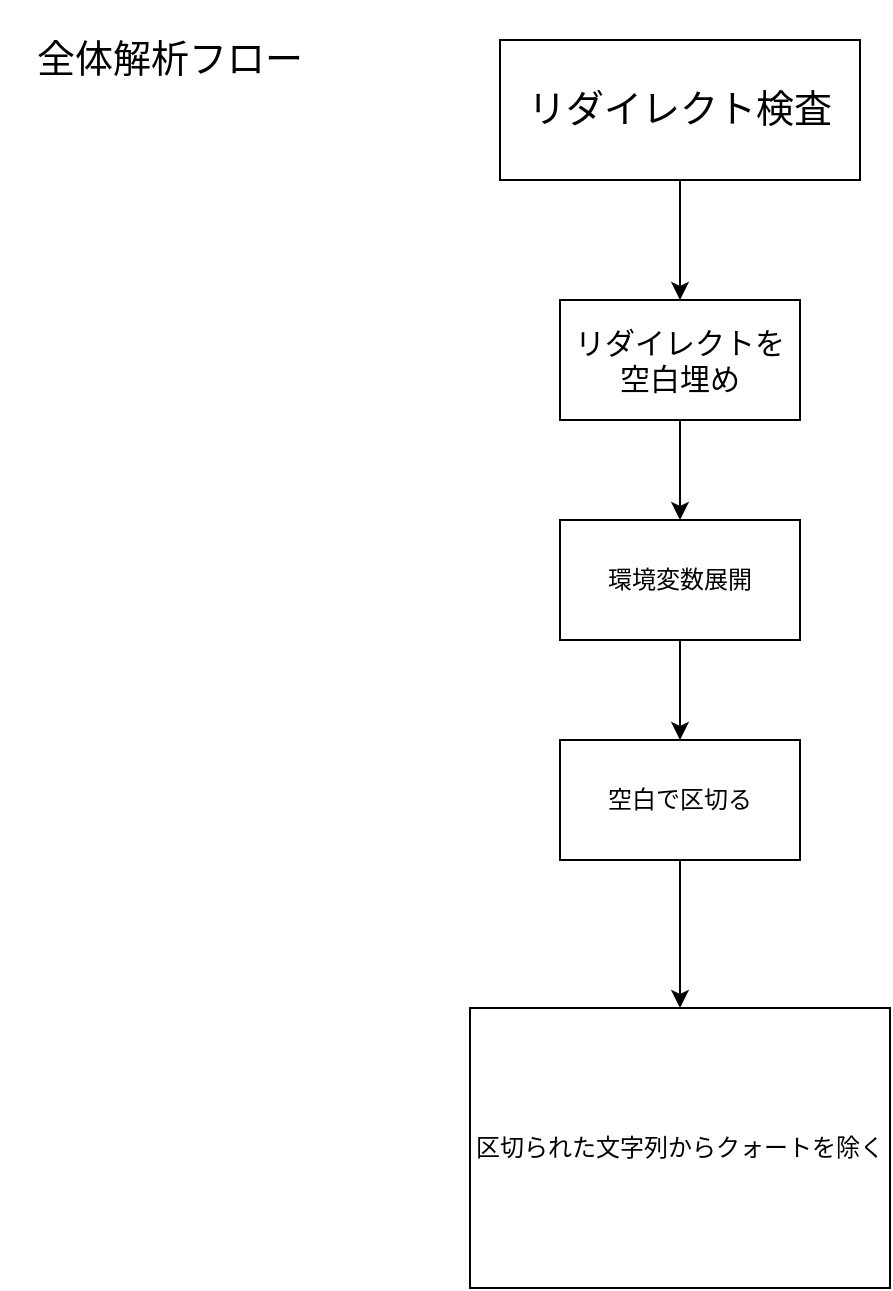 <mxfile version="14.2.4" type="embed" pages="4">
    <diagram id="fK72UYC66P_CQEnEVLS-" name="parse_flow">
        <mxGraphModel dx="1327" dy="1129" grid="1" gridSize="10" guides="1" tooltips="1" connect="1" arrows="1" fold="1" page="1" pageScale="1" pageWidth="827" pageHeight="1169" math="0" shadow="0">
            <root>
                <mxCell id="0"/>
                <mxCell id="1" parent="0"/>
                <mxCell id="5" value="全体解析フロー" style="text;html=1;strokeColor=none;fillColor=none;align=center;verticalAlign=middle;whiteSpace=wrap;rounded=0;fontSize=19;" parent="1" vertex="1">
                    <mxGeometry x="20" y="10" width="170" height="60" as="geometry"/>
                </mxCell>
                <mxCell id="8" style="edgeStyle=orthogonalEdgeStyle;rounded=0;orthogonalLoop=1;jettySize=auto;html=1;entryX=0.5;entryY=0;entryDx=0;entryDy=0;fontSize=15;" parent="1" source="6" target="7" edge="1">
                    <mxGeometry relative="1" as="geometry"/>
                </mxCell>
                <mxCell id="6" value="リダイレクト検査" style="rounded=0;whiteSpace=wrap;html=1;fontSize=19;" parent="1" vertex="1">
                    <mxGeometry x="270" y="30" width="180" height="70" as="geometry"/>
                </mxCell>
                <mxCell id="12" style="edgeStyle=orthogonalEdgeStyle;rounded=0;orthogonalLoop=1;jettySize=auto;html=1;entryX=0.5;entryY=0;entryDx=0;entryDy=0;fontSize=12;" parent="1" source="7" target="9" edge="1">
                    <mxGeometry relative="1" as="geometry"/>
                </mxCell>
                <mxCell id="7" value="リダイレクトを空白埋め" style="rounded=0;whiteSpace=wrap;html=1;fontSize=15;" parent="1" vertex="1">
                    <mxGeometry x="300" y="160" width="120" height="60" as="geometry"/>
                </mxCell>
                <mxCell id="13" style="edgeStyle=orthogonalEdgeStyle;rounded=0;orthogonalLoop=1;jettySize=auto;html=1;entryX=0.5;entryY=0;entryDx=0;entryDy=0;fontSize=12;" parent="1" source="9" target="10" edge="1">
                    <mxGeometry relative="1" as="geometry"/>
                </mxCell>
                <mxCell id="9" value="環境変数展開" style="rounded=0;whiteSpace=wrap;html=1;fontSize=12;" parent="1" vertex="1">
                    <mxGeometry x="300" y="270" width="120" height="60" as="geometry"/>
                </mxCell>
                <mxCell id="14" style="edgeStyle=orthogonalEdgeStyle;rounded=0;orthogonalLoop=1;jettySize=auto;html=1;entryX=0.5;entryY=0;entryDx=0;entryDy=0;fontSize=12;" parent="1" source="10" target="11" edge="1">
                    <mxGeometry relative="1" as="geometry"/>
                </mxCell>
                <mxCell id="10" value="空白で区切る" style="rounded=0;whiteSpace=wrap;html=1;fontSize=12;" parent="1" vertex="1">
                    <mxGeometry x="300" y="380" width="120" height="60" as="geometry"/>
                </mxCell>
                <mxCell id="11" value="区切られた文字列からクォートを除く" style="rounded=0;whiteSpace=wrap;html=1;fontSize=12;" parent="1" vertex="1">
                    <mxGeometry x="255" y="514" width="210" height="140" as="geometry"/>
                </mxCell>
            </root>
        </mxGraphModel>
    </diagram>
    <diagram id="UBgu6QXrcp8UqjYOTe2U" name="redirect_inspect_flow">
        <mxGraphModel grid="1" gridSize="10" guides="1" tooltips="1" connect="1" arrows="1" page="1" fold="1" pageScale="1" pageWidth="827" pageHeight="1169" math="0" shadow="0">
            <root>
                <mxCell id="vghjAD6RKHPdX0XweGQ7-0"/>
                <mxCell id="vghjAD6RKHPdX0XweGQ7-1" parent="vghjAD6RKHPdX0XweGQ7-0"/>
                <mxCell id="vghjAD6RKHPdX0XweGQ7-15" style="edgeStyle=orthogonalEdgeStyle;rounded=0;orthogonalLoop=1;jettySize=auto;html=1;fontSize=12;entryX=0.438;entryY=0.026;entryDx=0;entryDy=0;entryPerimeter=0;" parent="vghjAD6RKHPdX0XweGQ7-1" source="vghjAD6RKHPdX0XweGQ7-8" target="w_zK68qkRcGFk_lAMG7C-15" edge="1">
                    <mxGeometry relative="1" as="geometry">
                        <mxPoint x="350" y="650" as="targetPoint"/>
                    </mxGeometry>
                </mxCell>
                <mxCell id="Fy9EsiGVe3YE7plYE6k1-2" style="edgeStyle=orthogonalEdgeStyle;rounded=0;orthogonalLoop=1;jettySize=auto;html=1;entryX=0.5;entryY=0;entryDx=0;entryDy=0;fontSize=12;" parent="vghjAD6RKHPdX0XweGQ7-1" source="vghjAD6RKHPdX0XweGQ7-8" target="Fy9EsiGVe3YE7plYE6k1-1" edge="1">
                    <mxGeometry relative="1" as="geometry"/>
                </mxCell>
                <mxCell id="vghjAD6RKHPdX0XweGQ7-8" value="リダイレクト文字か？" style="rhombus;whiteSpace=wrap;html=1;fontSize=12;" parent="vghjAD6RKHPdX0XweGQ7-1" vertex="1">
                    <mxGeometry x="247.5" y="-80" width="190" height="80" as="geometry"/>
                </mxCell>
                <mxCell id="w_zK68qkRcGFk_lAMG7C-4" style="edgeStyle=orthogonalEdgeStyle;rounded=0;orthogonalLoop=1;jettySize=auto;html=1;entryX=0.5;entryY=0;entryDx=0;entryDy=0;fontSize=12;" parent="vghjAD6RKHPdX0XweGQ7-1" source="vghjAD6RKHPdX0XweGQ7-9" target="w_zK68qkRcGFk_lAMG7C-3" edge="1">
                    <mxGeometry relative="1" as="geometry"/>
                </mxCell>
                <mxCell id="diePPB6mzHixm3dDnXwc-16" style="edgeStyle=orthogonalEdgeStyle;rounded=0;orthogonalLoop=1;jettySize=auto;html=1;entryX=0.5;entryY=0;entryDx=0;entryDy=0;" edge="1" parent="vghjAD6RKHPdX0XweGQ7-1" source="vghjAD6RKHPdX0XweGQ7-9" target="diePPB6mzHixm3dDnXwc-8">
                    <mxGeometry relative="1" as="geometry"/>
                </mxCell>
                <mxCell id="vghjAD6RKHPdX0XweGQ7-9" value="ambigous redirectにあたるか？" style="rhombus;whiteSpace=wrap;html=1;fontSize=12;" parent="vghjAD6RKHPdX0XweGQ7-1" vertex="1">
                    <mxGeometry x="475" y="310" width="190" height="80" as="geometry"/>
                </mxCell>
                <mxCell id="vghjAD6RKHPdX0XweGQ7-20" style="edgeStyle=orthogonalEdgeStyle;rounded=0;orthogonalLoop=1;jettySize=auto;html=1;entryX=0.5;entryY=0;entryDx=0;entryDy=0;fontSize=12;" parent="vghjAD6RKHPdX0XweGQ7-1" source="vghjAD6RKHPdX0XweGQ7-12" target="vghjAD6RKHPdX0XweGQ7-8" edge="1">
                    <mxGeometry relative="1" as="geometry"/>
                </mxCell>
                <mxCell id="vghjAD6RKHPdX0XweGQ7-12" value="終端まで1文字ずつ検査" style="shape=loopLimit;whiteSpace=wrap;html=1;fontSize=12;" parent="vghjAD6RKHPdX0XweGQ7-1" vertex="1">
                    <mxGeometry x="270" y="-200" width="150" height="60" as="geometry"/>
                </mxCell>
                <mxCell id="diePPB6mzHixm3dDnXwc-7" style="edgeStyle=orthogonalEdgeStyle;rounded=0;orthogonalLoop=1;jettySize=auto;html=1;" edge="1" parent="vghjAD6RKHPdX0XweGQ7-1" source="vghjAD6RKHPdX0XweGQ7-13">
                    <mxGeometry relative="1" as="geometry">
                        <mxPoint x="340" y="1120" as="targetPoint"/>
                    </mxGeometry>
                </mxCell>
                <mxCell id="vghjAD6RKHPdX0XweGQ7-13" value="" style="shape=loopLimit;whiteSpace=wrap;html=1;fontSize=12;rotation=-180;" parent="vghjAD6RKHPdX0XweGQ7-1" vertex="1">
                    <mxGeometry x="265" y="1000" width="150" height="60" as="geometry"/>
                </mxCell>
                <mxCell id="w_zK68qkRcGFk_lAMG7C-20" style="edgeStyle=orthogonalEdgeStyle;rounded=0;orthogonalLoop=1;jettySize=auto;html=1;entryX=0.5;entryY=0;entryDx=0;entryDy=0;fontSize=12;" parent="vghjAD6RKHPdX0XweGQ7-1" source="vghjAD6RKHPdX0XweGQ7-18" target="w_zK68qkRcGFk_lAMG7C-19" edge="1">
                    <mxGeometry relative="1" as="geometry"/>
                </mxCell>
                <mxCell id="vghjAD6RKHPdX0XweGQ7-18" value="次の空白までの&lt;br&gt;文字列Aを保存" style="rounded=0;whiteSpace=wrap;html=1;fontSize=12;" parent="vghjAD6RKHPdX0XweGQ7-1" vertex="1">
                    <mxGeometry x="510" y="120" width="120" height="60" as="geometry"/>
                </mxCell>
                <mxCell id="vghjAD6RKHPdX0XweGQ7-22" value="TRUE" style="text;html=1;strokeColor=none;fillColor=none;align=center;verticalAlign=middle;whiteSpace=wrap;rounded=0;fontSize=12;" parent="vghjAD6RKHPdX0XweGQ7-1" vertex="1">
                    <mxGeometry x="480" y="-30" width="40" height="20" as="geometry"/>
                </mxCell>
                <mxCell id="vghjAD6RKHPdX0XweGQ7-23" value="FALSE" style="text;html=1;strokeColor=none;fillColor=none;align=center;verticalAlign=middle;whiteSpace=wrap;rounded=0;fontSize=12;" parent="vghjAD6RKHPdX0XweGQ7-1" vertex="1">
                    <mxGeometry x="360" y="240" width="40" height="20" as="geometry"/>
                </mxCell>
                <mxCell id="diePPB6mzHixm3dDnXwc-13" style="edgeStyle=orthogonalEdgeStyle;rounded=0;orthogonalLoop=1;jettySize=auto;html=1;entryX=0.5;entryY=0;entryDx=0;entryDy=0;" edge="1" parent="vghjAD6RKHPdX0XweGQ7-1" source="w_zK68qkRcGFk_lAMG7C-3" target="diePPB6mzHixm3dDnXwc-11">
                    <mxGeometry relative="1" as="geometry"/>
                </mxCell>
                <mxCell id="w_zK68qkRcGFk_lAMG7C-3" value="文字列Aを使って&lt;br&gt;エラー出力" style="rounded=0;whiteSpace=wrap;html=1;fontSize=12;" parent="vghjAD6RKHPdX0XweGQ7-1" vertex="1">
                    <mxGeometry x="960" y="380" width="120" height="60" as="geometry"/>
                </mxCell>
                <mxCell id="w_zK68qkRcGFk_lAMG7C-6" value="TRUE" style="text;html=1;strokeColor=none;fillColor=none;align=center;verticalAlign=middle;whiteSpace=wrap;rounded=0;fontSize=12;" parent="vghjAD6RKHPdX0XweGQ7-1" vertex="1">
                    <mxGeometry x="800" y="320" width="40" height="20" as="geometry"/>
                </mxCell>
                <mxCell id="w_zK68qkRcGFk_lAMG7C-11" style="edgeStyle=orthogonalEdgeStyle;rounded=0;orthogonalLoop=1;jettySize=auto;html=1;fontSize=12;" parent="vghjAD6RKHPdX0XweGQ7-1" source="w_zK68qkRcGFk_lAMG7C-8" target="w_zK68qkRcGFk_lAMG7C-10" edge="1">
                    <mxGeometry relative="1" as="geometry"/>
                </mxCell>
                <mxCell id="iyTiuh9eluUWenn3p8hs-2" style="edgeStyle=orthogonalEdgeStyle;rounded=0;orthogonalLoop=1;jettySize=auto;html=1;entryX=0.5;entryY=0;entryDx=0;entryDy=0;fontSize=12;" parent="vghjAD6RKHPdX0XweGQ7-1" source="w_zK68qkRcGFk_lAMG7C-8" target="iyTiuh9eluUWenn3p8hs-1" edge="1">
                    <mxGeometry relative="1" as="geometry"/>
                </mxCell>
                <mxCell id="w_zK68qkRcGFk_lAMG7C-8" value="ファイルopenできる？" style="rhombus;whiteSpace=wrap;html=1;fontSize=12;" parent="vghjAD6RKHPdX0XweGQ7-1" vertex="1">
                    <mxGeometry x="480" y="610" width="190" height="60" as="geometry"/>
                </mxCell>
                <mxCell id="n6QM_ZptUsfv8HXUH9g2-1" style="edgeStyle=orthogonalEdgeStyle;rounded=0;orthogonalLoop=1;jettySize=auto;html=1;entryX=0.5;entryY=0;entryDx=0;entryDy=0;" edge="1" parent="vghjAD6RKHPdX0XweGQ7-1" source="w_zK68qkRcGFk_lAMG7C-10" target="n6QM_ZptUsfv8HXUH9g2-0">
                    <mxGeometry relative="1" as="geometry"/>
                </mxCell>
                <mxCell id="w_zK68qkRcGFk_lAMG7C-10" value="文字列Cを使って&lt;br&gt;エラー出力" style="rounded=0;whiteSpace=wrap;html=1;fontSize=12;" parent="vghjAD6RKHPdX0XweGQ7-1" vertex="1">
                    <mxGeometry x="730" y="700" width="120" height="60" as="geometry"/>
                </mxCell>
                <mxCell id="w_zK68qkRcGFk_lAMG7C-14" value="FALSE" style="text;html=1;strokeColor=none;fillColor=none;align=center;verticalAlign=middle;whiteSpace=wrap;rounded=0;fontSize=12;" parent="vghjAD6RKHPdX0XweGQ7-1" vertex="1">
                    <mxGeometry x="710" y="610" width="40" height="20" as="geometry"/>
                </mxCell>
                <mxCell id="w_zK68qkRcGFk_lAMG7C-17" style="edgeStyle=orthogonalEdgeStyle;rounded=0;orthogonalLoop=1;jettySize=auto;html=1;fontSize=12;" parent="vghjAD6RKHPdX0XweGQ7-1" source="w_zK68qkRcGFk_lAMG7C-15" target="vghjAD6RKHPdX0XweGQ7-13" edge="1">
                    <mxGeometry relative="1" as="geometry"/>
                </mxCell>
                <mxCell id="w_zK68qkRcGFk_lAMG7C-15" value="インクリメント" style="rounded=0;whiteSpace=wrap;html=1;fontSize=12;" parent="vghjAD6RKHPdX0XweGQ7-1" vertex="1">
                    <mxGeometry x="280" y="555" width="120" height="60" as="geometry"/>
                </mxCell>
                <mxCell id="w_zK68qkRcGFk_lAMG7C-21" style="edgeStyle=orthogonalEdgeStyle;rounded=0;orthogonalLoop=1;jettySize=auto;html=1;entryX=0.5;entryY=0;entryDx=0;entryDy=0;fontSize=12;" parent="vghjAD6RKHPdX0XweGQ7-1" source="w_zK68qkRcGFk_lAMG7C-19" target="vghjAD6RKHPdX0XweGQ7-9" edge="1">
                    <mxGeometry relative="1" as="geometry"/>
                </mxCell>
                <mxCell id="w_zK68qkRcGFk_lAMG7C-19" value="コピー文字列Aを&lt;br&gt;環境変数展開して&lt;br&gt;文字列Bとして保存" style="rounded=0;whiteSpace=wrap;html=1;fontSize=12;" parent="vghjAD6RKHPdX0XweGQ7-1" vertex="1">
                    <mxGeometry x="510" y="210" width="120" height="60" as="geometry"/>
                </mxCell>
                <mxCell id="rA9VIQPAid6NUo1dX8oT-1" style="edgeStyle=orthogonalEdgeStyle;rounded=0;orthogonalLoop=1;jettySize=auto;html=1;entryX=0.5;entryY=0;entryDx=0;entryDy=0;" edge="1" parent="vghjAD6RKHPdX0XweGQ7-1" source="iyTiuh9eluUWenn3p8hs-1" target="rA9VIQPAid6NUo1dX8oT-0">
                    <mxGeometry relative="1" as="geometry"/>
                </mxCell>
                <mxCell id="iyTiuh9eluUWenn3p8hs-1" value="文字列Aの長さ&lt;br&gt;インクリメント" style="rounded=0;whiteSpace=wrap;html=1;fontSize=12;" parent="vghjAD6RKHPdX0XweGQ7-1" vertex="1">
                    <mxGeometry x="515" y="710" width="120" height="60" as="geometry"/>
                </mxCell>
                <mxCell id="Fy9EsiGVe3YE7plYE6k1-3" style="edgeStyle=orthogonalEdgeStyle;rounded=0;orthogonalLoop=1;jettySize=auto;html=1;entryX=0.5;entryY=0;entryDx=0;entryDy=0;fontSize=12;" parent="vghjAD6RKHPdX0XweGQ7-1" source="Fy9EsiGVe3YE7plYE6k1-1" target="vghjAD6RKHPdX0XweGQ7-18" edge="1">
                    <mxGeometry relative="1" as="geometry"/>
                </mxCell>
                <mxCell id="diePPB6mzHixm3dDnXwc-9" style="edgeStyle=orthogonalEdgeStyle;rounded=0;orthogonalLoop=1;jettySize=auto;html=1;exitX=0.5;exitY=0;exitDx=0;exitDy=0;" edge="1" parent="vghjAD6RKHPdX0XweGQ7-1" source="Fy9EsiGVe3YE7plYE6k1-1">
                    <mxGeometry relative="1" as="geometry">
                        <mxPoint x="570" y="30" as="targetPoint"/>
                    </mxGeometry>
                </mxCell>
                <mxCell id="Fy9EsiGVe3YE7plYE6k1-1" value="空白スキップ" style="rounded=0;whiteSpace=wrap;html=1;fontSize=12;" parent="vghjAD6RKHPdX0XweGQ7-1" vertex="1">
                    <mxGeometry x="510" y="10" width="120" height="60" as="geometry"/>
                </mxCell>
                <mxCell id="Fy9EsiGVe3YE7plYE6k1-4" value="return" style="rounded=0;whiteSpace=wrap;html=1;fontSize=12;" parent="vghjAD6RKHPdX0XweGQ7-1" vertex="1">
                    <mxGeometry x="960" y="620" width="120" height="60" as="geometry"/>
                </mxCell>
                <mxCell id="n6QM_ZptUsfv8HXUH9g2-0" value="return" style="rounded=0;whiteSpace=wrap;html=1;fontSize=12;" vertex="1" parent="vghjAD6RKHPdX0XweGQ7-1">
                    <mxGeometry x="730" y="910" width="120" height="60" as="geometry"/>
                </mxCell>
                <mxCell id="n6QM_ZptUsfv8HXUH9g2-2" value="&lt;h1&gt;リダイレクト検査&lt;/h1&gt;&lt;div&gt;ここでは空ファイル作成と、&lt;br&gt;openできるか、ambigous redirectがないかの検査。そして最終リダイレクト先の決定を行う。&lt;br&gt;&lt;/div&gt;" style="text;html=1;strokeColor=none;fillColor=none;spacing=5;spacingTop=-20;whiteSpace=wrap;overflow=hidden;rounded=0;" vertex="1" parent="vghjAD6RKHPdX0XweGQ7-1">
                    <mxGeometry x="-20" y="-230" width="230" height="120" as="geometry"/>
                </mxCell>
                <mxCell id="diePPB6mzHixm3dDnXwc-1" style="edgeStyle=orthogonalEdgeStyle;rounded=0;orthogonalLoop=1;jettySize=auto;html=1;" edge="1" parent="vghjAD6RKHPdX0XweGQ7-1" source="diePPB6mzHixm3dDnXwc-0" target="vghjAD6RKHPdX0XweGQ7-12">
                    <mxGeometry relative="1" as="geometry"/>
                </mxCell>
                <mxCell id="diePPB6mzHixm3dDnXwc-0" value="最終リダイレクト先構造体のバッファAを作る" style="rounded=0;whiteSpace=wrap;html=1;fontSize=12;" vertex="1" parent="vghjAD6RKHPdX0XweGQ7-1">
                    <mxGeometry x="285" y="-350" width="120" height="60" as="geometry"/>
                </mxCell>
                <mxCell id="diePPB6mzHixm3dDnXwc-2" value="openは&lt;br&gt;リダイレクト文字によって分岐" style="text;html=1;strokeColor=none;fillColor=none;align=center;verticalAlign=middle;whiteSpace=wrap;rounded=0;" vertex="1" parent="vghjAD6RKHPdX0XweGQ7-1">
                    <mxGeometry x="460" y="570" width="110" height="55" as="geometry"/>
                </mxCell>
                <mxCell id="diePPB6mzHixm3dDnXwc-5" style="edgeStyle=orthogonalEdgeStyle;rounded=0;orthogonalLoop=1;jettySize=auto;html=1;entryX=0.289;entryY=0.978;entryDx=0;entryDy=0;entryPerimeter=0;" edge="1" parent="vghjAD6RKHPdX0XweGQ7-1" source="diePPB6mzHixm3dDnXwc-3" target="vghjAD6RKHPdX0XweGQ7-13">
                    <mxGeometry relative="1" as="geometry"/>
                </mxCell>
                <mxCell id="diePPB6mzHixm3dDnXwc-3" value="文字列Cとリダイレクト文字によって、&lt;br&gt;最終リダイレクト先を更新" style="rounded=0;whiteSpace=wrap;html=1;fontSize=12;" vertex="1" parent="vghjAD6RKHPdX0XweGQ7-1">
                    <mxGeometry x="515" y="910" width="120" height="60" as="geometry"/>
                </mxCell>
                <mxCell id="diePPB6mzHixm3dDnXwc-6" value="最終リダイレクト先を&lt;br&gt;実際のリダイレクト先として&lt;br&gt;決定する" style="rounded=0;whiteSpace=wrap;html=1;fontSize=12;" vertex="1" parent="vghjAD6RKHPdX0XweGQ7-1">
                    <mxGeometry x="247.5" y="1120" width="185" height="110" as="geometry"/>
                </mxCell>
                <mxCell id="rA9VIQPAid6NUo1dX8oT-2" style="edgeStyle=orthogonalEdgeStyle;rounded=0;orthogonalLoop=1;jettySize=auto;html=1;entryX=0.5;entryY=0;entryDx=0;entryDy=0;" edge="1" parent="vghjAD6RKHPdX0XweGQ7-1" source="rA9VIQPAid6NUo1dX8oT-0" target="diePPB6mzHixm3dDnXwc-3">
                    <mxGeometry relative="1" as="geometry"/>
                </mxCell>
                <mxCell id="rA9VIQPAid6NUo1dX8oT-0" value="文字列A,Bのfree" style="rounded=0;whiteSpace=wrap;html=1;fontSize=12;" vertex="1" parent="vghjAD6RKHPdX0XweGQ7-1">
                    <mxGeometry x="515" y="810" width="120" height="60" as="geometry"/>
                </mxCell>
                <mxCell id="diePPB6mzHixm3dDnXwc-17" style="edgeStyle=orthogonalEdgeStyle;rounded=0;orthogonalLoop=1;jettySize=auto;html=1;entryX=0.5;entryY=0;entryDx=0;entryDy=0;" edge="1" parent="vghjAD6RKHPdX0XweGQ7-1" source="diePPB6mzHixm3dDnXwc-8" target="w_zK68qkRcGFk_lAMG7C-8">
                    <mxGeometry relative="1" as="geometry"/>
                </mxCell>
                <mxCell id="diePPB6mzHixm3dDnXwc-8" value="文字捨象した後&lt;br&gt;文字列Cとして保存" style="rounded=0;whiteSpace=wrap;html=1;fontSize=12;" vertex="1" parent="vghjAD6RKHPdX0XweGQ7-1">
                    <mxGeometry x="510" y="450" width="120" height="60" as="geometry"/>
                </mxCell>
                <mxCell id="diePPB6mzHixm3dDnXwc-14" style="edgeStyle=orthogonalEdgeStyle;rounded=0;orthogonalLoop=1;jettySize=auto;html=1;" edge="1" parent="vghjAD6RKHPdX0XweGQ7-1" source="diePPB6mzHixm3dDnXwc-11" target="Fy9EsiGVe3YE7plYE6k1-4">
                    <mxGeometry relative="1" as="geometry"/>
                </mxCell>
                <mxCell id="diePPB6mzHixm3dDnXwc-11" value="文字列Aのfree" style="rounded=0;whiteSpace=wrap;html=1;fontSize=12;" vertex="1" parent="vghjAD6RKHPdX0XweGQ7-1">
                    <mxGeometry x="960" y="495" width="120" height="60" as="geometry"/>
                </mxCell>
                <mxCell id="diePPB6mzHixm3dDnXwc-15" value="文字列のfree" style="rounded=0;whiteSpace=wrap;html=1;fontSize=12;" vertex="1" parent="vghjAD6RKHPdX0XweGQ7-1">
                    <mxGeometry x="730" y="790" width="120" height="60" as="geometry"/>
                </mxCell>
            </root>
        </mxGraphModel>
    </diagram>
    <diagram id="OZ5L-UPBykNVDakt5YSX" name="parse_str_flow">
        <mxGraphModel dx="929" dy="790" grid="1" gridSize="10" guides="1" tooltips="1" connect="1" arrows="1" fold="1" page="1" pageScale="1" pageWidth="827" pageHeight="1169" math="0" shadow="0">
            <root>
                <mxCell id="D80STgEQ0deYUJOquUxM-0"/>
                <mxCell id="D80STgEQ0deYUJOquUxM-1" parent="D80STgEQ0deYUJOquUxM-0"/>
                <mxCell id="D80STgEQ0deYUJOquUxM-2" value="&lt;h1&gt;文字解析フロー&lt;/h1&gt;&lt;div&gt;受け取った生の文字列からバックスラッシュやクォートなど特殊な解釈をする文字を除いた文字列を返す&lt;/div&gt;" style="text;html=1;strokeColor=none;fillColor=none;spacing=5;spacingTop=-20;whiteSpace=wrap;overflow=hidden;rounded=0;fontSize=12;" parent="D80STgEQ0deYUJOquUxM-1" vertex="1">
                    <mxGeometry x="20" y="10" width="190" height="120" as="geometry"/>
                </mxCell>
                <mxCell id="rvnGI9laWapPwDa4xEyo-2" style="edgeStyle=orthogonalEdgeStyle;rounded=0;orthogonalLoop=1;jettySize=auto;html=1;entryX=0.5;entryY=0;entryDx=0;entryDy=0;fontSize=12;" parent="D80STgEQ0deYUJOquUxM-1" source="rvnGI9laWapPwDa4xEyo-0" target="rvnGI9laWapPwDa4xEyo-1" edge="1">
                    <mxGeometry relative="1" as="geometry"/>
                </mxCell>
                <mxCell id="rvnGI9laWapPwDa4xEyo-0" value="受け取った文字列の長さを数え、&lt;br&gt;callocする" style="rounded=0;whiteSpace=wrap;html=1;fontSize=12;" parent="D80STgEQ0deYUJOquUxM-1" vertex="1">
                    <mxGeometry x="270" y="60" width="230" height="120" as="geometry"/>
                </mxCell>
                <mxCell id="rvnGI9laWapPwDa4xEyo-1" value="バックスラッシュやクォートを無視してコピーする" style="rounded=0;whiteSpace=wrap;html=1;fontSize=12;" parent="D80STgEQ0deYUJOquUxM-1" vertex="1">
                    <mxGeometry x="290" y="260" width="190" height="120" as="geometry"/>
                </mxCell>
            </root>
        </mxGraphModel>
    </diagram>
    <diagram id="0K4t3tbYuZowwhinNXFX" name="extract_env_var">
        <mxGraphModel dx="1327" dy="2298" grid="1" gridSize="10" guides="1" tooltips="1" connect="1" arrows="1" fold="1" page="1" pageScale="1" pageWidth="827" pageHeight="1169" math="0" shadow="0">
            <root>
                <mxCell id="9b3eTsuE5eO3WDDAcjTt-0"/>
                <mxCell id="9b3eTsuE5eO3WDDAcjTt-1" parent="9b3eTsuE5eO3WDDAcjTt-0"/>
                <mxCell id="9b3eTsuE5eO3WDDAcjTt-2" value="&lt;h1&gt;環境変数展開&lt;/h1&gt;&lt;div&gt;環境変数を含んだ文字列を渡し、&lt;/div&gt;&lt;div&gt;環境変数を展開した文字列を作って返す&lt;/div&gt;" style="text;html=1;strokeColor=none;fillColor=none;spacing=5;spacingTop=-20;whiteSpace=wrap;overflow=hidden;rounded=0;fontSize=12;" parent="9b3eTsuE5eO3WDDAcjTt-1" vertex="1">
                    <mxGeometry x="40" y="-100" width="190" height="120" as="geometry"/>
                </mxCell>
                <mxCell id="9yLVf7YW9ZVdwj2fzC-c-3" style="edgeStyle=orthogonalEdgeStyle;rounded=0;orthogonalLoop=1;jettySize=auto;html=1;entryX=0.5;entryY=0;entryDx=0;entryDy=0;" edge="1" parent="9b3eTsuE5eO3WDDAcjTt-1" source="HJwVZQpnKvkkq3SloBSX-0" target="9i8xKT2IfccAz1rnNEv8-1">
                    <mxGeometry relative="1" as="geometry"/>
                </mxCell>
                <mxCell id="HJwVZQpnKvkkq3SloBSX-0" value="終端まで1文字ずつコピー" style="shape=loopLimit;whiteSpace=wrap;html=1;rotation=0;" vertex="1" parent="9b3eTsuE5eO3WDDAcjTt-1">
                    <mxGeometry x="240" y="200" width="160" height="60" as="geometry"/>
                </mxCell>
                <mxCell id="9yLVf7YW9ZVdwj2fzC-c-4" style="edgeStyle=orthogonalEdgeStyle;rounded=0;orthogonalLoop=1;jettySize=auto;html=1;" edge="1" parent="9b3eTsuE5eO3WDDAcjTt-1" source="9i8xKT2IfccAz1rnNEv8-1">
                    <mxGeometry relative="1" as="geometry">
                        <mxPoint x="610" y="500" as="targetPoint"/>
                    </mxGeometry>
                </mxCell>
                <mxCell id="9yLVf7YW9ZVdwj2fzC-c-5" style="edgeStyle=orthogonalEdgeStyle;rounded=0;orthogonalLoop=1;jettySize=auto;html=1;entryX=0.5;entryY=0;entryDx=0;entryDy=0;" edge="1" parent="9b3eTsuE5eO3WDDAcjTt-1" source="9i8xKT2IfccAz1rnNEv8-1" target="9i8xKT2IfccAz1rnNEv8-4">
                    <mxGeometry relative="1" as="geometry"/>
                </mxCell>
                <mxCell id="9i8xKT2IfccAz1rnNEv8-1" value="$がある？" style="rhombus;whiteSpace=wrap;html=1;" vertex="1" parent="9b3eTsuE5eO3WDDAcjTt-1">
                    <mxGeometry x="220" y="360" width="200" height="80" as="geometry"/>
                </mxCell>
                <mxCell id="9yLVf7YW9ZVdwj2fzC-c-6" style="edgeStyle=orthogonalEdgeStyle;rounded=0;orthogonalLoop=1;jettySize=auto;html=1;entryX=0.5;entryY=0;entryDx=0;entryDy=0;" edge="1" parent="9b3eTsuE5eO3WDDAcjTt-1" source="9i8xKT2IfccAz1rnNEv8-4" target="9i8xKT2IfccAz1rnNEv8-7">
                    <mxGeometry relative="1" as="geometry"/>
                </mxCell>
                <mxCell id="9i8xKT2IfccAz1rnNEv8-4" value="一文字コピー&lt;br&gt;インクリメント" style="rounded=0;whiteSpace=wrap;html=1;" vertex="1" parent="9b3eTsuE5eO3WDDAcjTt-1">
                    <mxGeometry x="260" y="660" width="120" height="60" as="geometry"/>
                </mxCell>
                <mxCell id="9i8xKT2IfccAz1rnNEv8-5" value="展開後の文字列をいれるための&lt;br&gt;大きめのバッファAを用意" style="rounded=0;whiteSpace=wrap;html=1;" vertex="1" parent="9b3eTsuE5eO3WDDAcjTt-1">
                    <mxGeometry x="260" y="70" width="120" height="60" as="geometry"/>
                </mxCell>
                <mxCell id="9yLVf7YW9ZVdwj2fzC-c-13" style="edgeStyle=orthogonalEdgeStyle;rounded=0;orthogonalLoop=1;jettySize=auto;html=1;entryX=0.5;entryY=0;entryDx=0;entryDy=0;" edge="1" parent="9b3eTsuE5eO3WDDAcjTt-1" source="9i8xKT2IfccAz1rnNEv8-7" target="9i8xKT2IfccAz1rnNEv8-8">
                    <mxGeometry relative="1" as="geometry"/>
                </mxCell>
                <mxCell id="CKihhNFs104xCAw4_y1R-3" style="edgeStyle=orthogonalEdgeStyle;rounded=0;orthogonalLoop=1;jettySize=auto;html=1;entryX=0.75;entryY=1;entryDx=0;entryDy=0;" edge="1" parent="9b3eTsuE5eO3WDDAcjTt-1" source="9i8xKT2IfccAz1rnNEv8-7" target="9i8xKT2IfccAz1rnNEv8-10">
                    <mxGeometry relative="1" as="geometry"/>
                </mxCell>
                <mxCell id="9i8xKT2IfccAz1rnNEv8-7" value="バッファサイズ以内？" style="rhombus;whiteSpace=wrap;html=1;" vertex="1" parent="9b3eTsuE5eO3WDDAcjTt-1">
                    <mxGeometry x="220" y="780" width="200" height="80" as="geometry"/>
                </mxCell>
                <mxCell id="9i8xKT2IfccAz1rnNEv8-8" value="もう一度&lt;br&gt;バッファ確保しrealloc" style="rounded=0;whiteSpace=wrap;html=1;" vertex="1" parent="9b3eTsuE5eO3WDDAcjTt-1">
                    <mxGeometry x="30" y="910" width="120" height="60" as="geometry"/>
                </mxCell>
                <mxCell id="9i8xKT2IfccAz1rnNEv8-10" value="" style="shape=loopLimit;whiteSpace=wrap;html=1;rotation=-180;" vertex="1" parent="9b3eTsuE5eO3WDDAcjTt-1">
                    <mxGeometry x="250" y="1540" width="160" height="60" as="geometry"/>
                </mxCell>
                <mxCell id="9yLVf7YW9ZVdwj2fzC-c-7" style="edgeStyle=orthogonalEdgeStyle;rounded=0;orthogonalLoop=1;jettySize=auto;html=1;entryX=0.5;entryY=0;entryDx=0;entryDy=0;" edge="1" parent="9b3eTsuE5eO3WDDAcjTt-1" source="9i8xKT2IfccAz1rnNEv8-11" target="9i8xKT2IfccAz1rnNEv8-13">
                    <mxGeometry relative="1" as="geometry"/>
                </mxCell>
                <mxCell id="9i8xKT2IfccAz1rnNEv8-11" value="その次の文字が&lt;br&gt;\0 , space, \ , }&amp;nbsp;" style="rhombus;whiteSpace=wrap;html=1;" vertex="1" parent="9b3eTsuE5eO3WDDAcjTt-1">
                    <mxGeometry x="510" y="504" width="200" height="80" as="geometry"/>
                </mxCell>
                <mxCell id="9yLVf7YW9ZVdwj2fzC-c-8" style="edgeStyle=orthogonalEdgeStyle;rounded=0;orthogonalLoop=1;jettySize=auto;html=1;entryX=0.5;entryY=0;entryDx=0;entryDy=0;" edge="1" parent="9b3eTsuE5eO3WDDAcjTt-1" source="9i8xKT2IfccAz1rnNEv8-13" target="9i8xKT2IfccAz1rnNEv8-15">
                    <mxGeometry relative="1" as="geometry"/>
                </mxCell>
                <mxCell id="9yLVf7YW9ZVdwj2fzC-c-9" style="edgeStyle=orthogonalEdgeStyle;rounded=0;orthogonalLoop=1;jettySize=auto;html=1;" edge="1" parent="9b3eTsuE5eO3WDDAcjTt-1" source="9i8xKT2IfccAz1rnNEv8-13" target="9i8xKT2IfccAz1rnNEv8-14">
                    <mxGeometry relative="1" as="geometry"/>
                </mxCell>
                <mxCell id="9i8xKT2IfccAz1rnNEv8-13" value="その文字が&lt;br&gt;{&amp;nbsp;" style="rhombus;whiteSpace=wrap;html=1;" vertex="1" parent="9b3eTsuE5eO3WDDAcjTt-1">
                    <mxGeometry x="510" y="670" width="200" height="80" as="geometry"/>
                </mxCell>
                <mxCell id="9yLVf7YW9ZVdwj2fzC-c-10" style="edgeStyle=orthogonalEdgeStyle;rounded=0;orthogonalLoop=1;jettySize=auto;html=1;entryX=0.5;entryY=0;entryDx=0;entryDy=0;" edge="1" parent="9b3eTsuE5eO3WDDAcjTt-1" source="9i8xKT2IfccAz1rnNEv8-14" target="9i8xKT2IfccAz1rnNEv8-16">
                    <mxGeometry relative="1" as="geometry"/>
                </mxCell>
                <mxCell id="9i8xKT2IfccAz1rnNEv8-14" value="次の&amp;nbsp; } まで読む" style="rounded=0;whiteSpace=wrap;html=1;" vertex="1" parent="9b3eTsuE5eO3WDDAcjTt-1">
                    <mxGeometry x="550" y="810" width="120" height="60" as="geometry"/>
                </mxCell>
                <mxCell id="9yLVf7YW9ZVdwj2fzC-c-14" style="edgeStyle=orthogonalEdgeStyle;rounded=0;orthogonalLoop=1;jettySize=auto;html=1;entryX=1;entryY=0.5;entryDx=0;entryDy=0;" edge="1" parent="9b3eTsuE5eO3WDDAcjTt-1" source="9i8xKT2IfccAz1rnNEv8-15" target="9i8xKT2IfccAz1rnNEv8-16">
                    <mxGeometry relative="1" as="geometry"/>
                </mxCell>
                <mxCell id="9i8xKT2IfccAz1rnNEv8-15" value="次の&lt;br&gt;\, space, &quot;, ', $,&amp;nbsp;&lt;br&gt;まで読む" style="rounded=0;whiteSpace=wrap;html=1;" vertex="1" parent="9b3eTsuE5eO3WDDAcjTt-1">
                    <mxGeometry x="780" y="830" width="120" height="60" as="geometry"/>
                </mxCell>
                <mxCell id="9yLVf7YW9ZVdwj2fzC-c-11" style="edgeStyle=orthogonalEdgeStyle;rounded=0;orthogonalLoop=1;jettySize=auto;html=1;entryX=0.5;entryY=0;entryDx=0;entryDy=0;" edge="1" parent="9b3eTsuE5eO3WDDAcjTt-1" source="9i8xKT2IfccAz1rnNEv8-16" target="9yLVf7YW9ZVdwj2fzC-c-1">
                    <mxGeometry relative="1" as="geometry"/>
                </mxCell>
                <mxCell id="9i8xKT2IfccAz1rnNEv8-16" value="読んだキーを検索&lt;br&gt;して値をコピー" style="rounded=0;whiteSpace=wrap;html=1;" vertex="1" parent="9b3eTsuE5eO3WDDAcjTt-1">
                    <mxGeometry x="550" y="940" width="120" height="60" as="geometry"/>
                </mxCell>
                <mxCell id="9yLVf7YW9ZVdwj2fzC-c-0" value="バッファAと連結" style="rounded=0;whiteSpace=wrap;html=1;" vertex="1" parent="9b3eTsuE5eO3WDDAcjTt-1">
                    <mxGeometry x="770" y="1230" width="120" height="60" as="geometry"/>
                </mxCell>
                <mxCell id="9yLVf7YW9ZVdwj2fzC-c-12" style="edgeStyle=orthogonalEdgeStyle;rounded=0;orthogonalLoop=1;jettySize=auto;html=1;entryX=0.5;entryY=0;entryDx=0;entryDy=0;" edge="1" parent="9b3eTsuE5eO3WDDAcjTt-1" source="9yLVf7YW9ZVdwj2fzC-c-1" target="9yLVf7YW9ZVdwj2fzC-c-0">
                    <mxGeometry relative="1" as="geometry"/>
                </mxCell>
                <mxCell id="9yLVf7YW9ZVdwj2fzC-c-1" value="値が見つかれば？" style="rhombus;whiteSpace=wrap;html=1;" vertex="1" parent="9b3eTsuE5eO3WDDAcjTt-1">
                    <mxGeometry x="510" y="1070" width="200" height="80" as="geometry"/>
                </mxCell>
                <mxCell id="CKihhNFs104xCAw4_y1R-2" style="edgeStyle=orthogonalEdgeStyle;rounded=0;orthogonalLoop=1;jettySize=auto;html=1;entryX=0.5;entryY=1;entryDx=0;entryDy=0;" edge="1" parent="9b3eTsuE5eO3WDDAcjTt-1" source="9yLVf7YW9ZVdwj2fzC-c-17" target="9i8xKT2IfccAz1rnNEv8-10">
                    <mxGeometry relative="1" as="geometry"/>
                </mxCell>
                <mxCell id="9yLVf7YW9ZVdwj2fzC-c-17" value="読んだ文字数&lt;br&gt;インクリメント" style="rounded=0;whiteSpace=wrap;html=1;" vertex="1" parent="9b3eTsuE5eO3WDDAcjTt-1">
                    <mxGeometry x="550" y="1330" width="120" height="60" as="geometry"/>
                </mxCell>
                <mxCell id="CKihhNFs104xCAw4_y1R-5" value="読む作業は&lt;br&gt;別のフローチャートに&lt;br&gt;詳細を記載" style="shape=callout;whiteSpace=wrap;html=1;perimeter=calloutPerimeter;position2=0.06;size=30;position=0.35;" vertex="1" parent="9b3eTsuE5eO3WDDAcjTt-1">
                    <mxGeometry x="890" y="640" width="170" height="180" as="geometry"/>
                </mxCell>
            </root>
        </mxGraphModel>
    </diagram>
</mxfile>